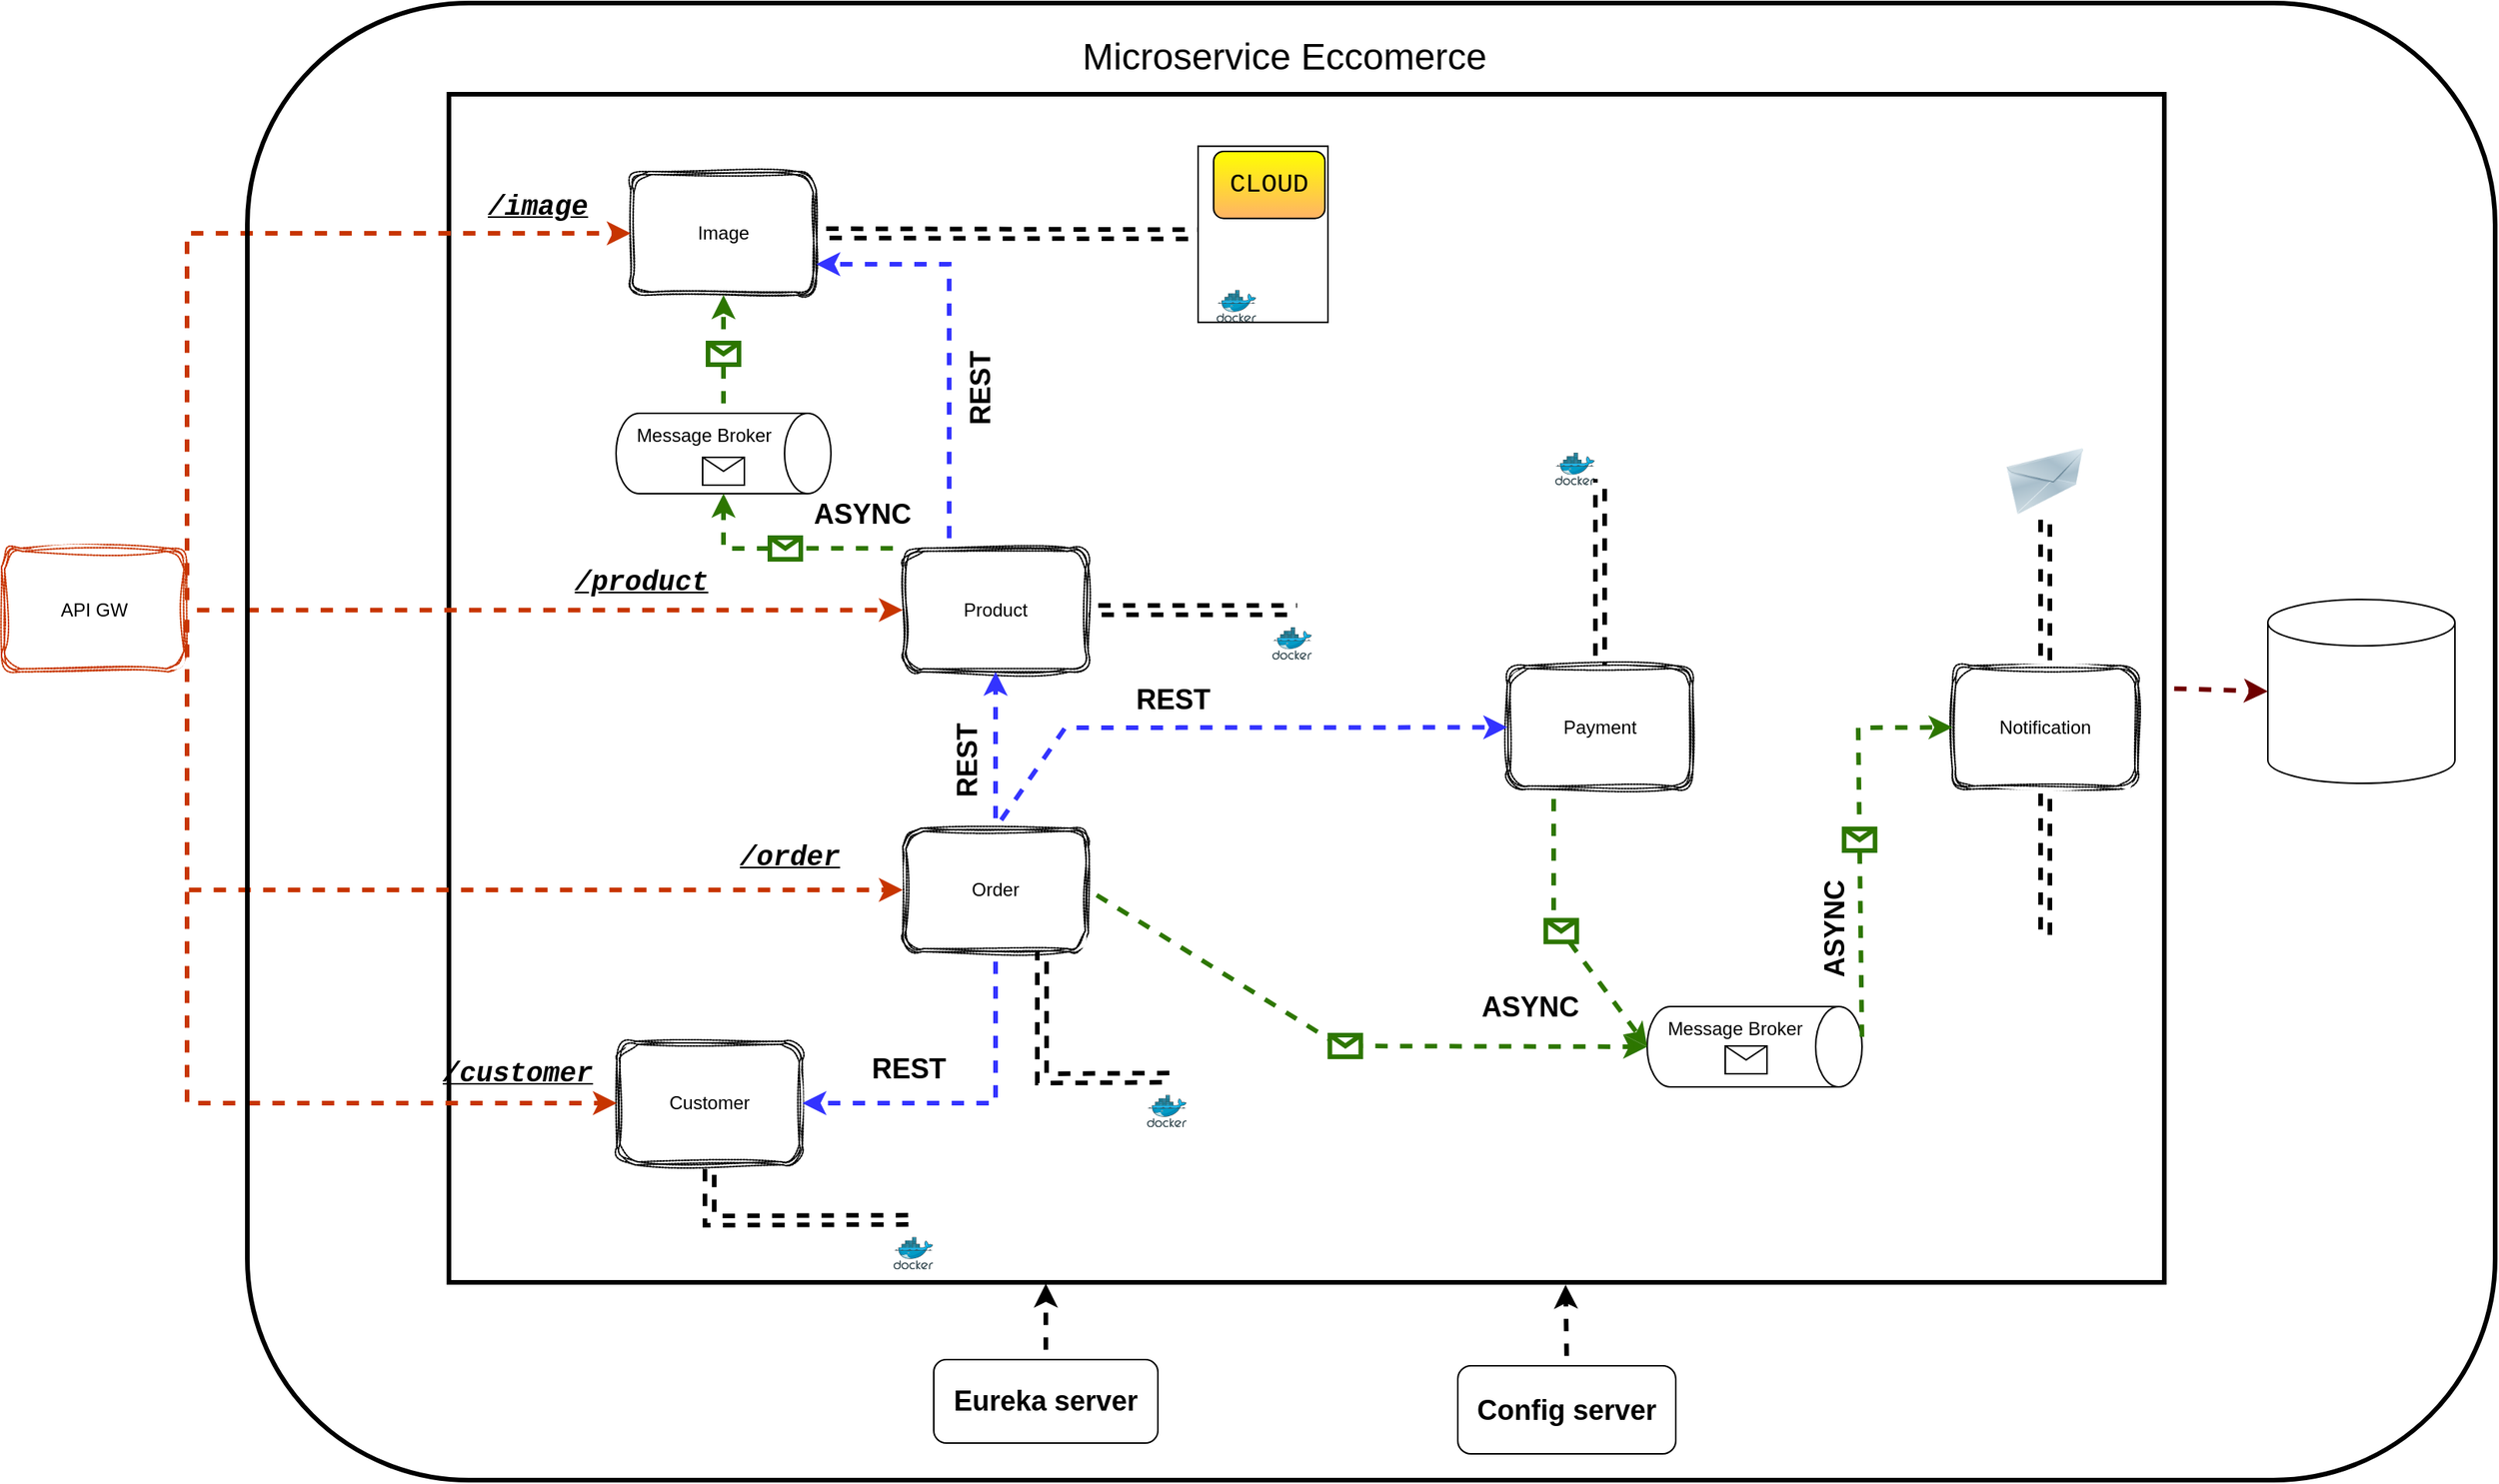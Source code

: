 <mxfile version="26.0.16">
  <diagram name="Страница — 1" id="UKhEU0GEm0EPO_8jrjUq">
    <mxGraphModel dx="1588" dy="1048" grid="0" gridSize="10" guides="1" tooltips="1" connect="1" arrows="1" fold="1" page="1" pageScale="1" pageWidth="1920" pageHeight="1200" math="0" shadow="0">
      <root>
        <mxCell id="0" />
        <mxCell id="1" parent="0" />
        <mxCell id="Ig1tpox1NIaQ3p_4JrHx-435" value="" style="image;html=1;image=img/lib/clip_art/networking/Email_128x128.png;sketch=0;fontSize=15;fillColor=none;" vertex="1" parent="1">
          <mxGeometry x="1465" y="434" width="52" height="43" as="geometry" />
        </mxCell>
        <mxCell id="Ig1tpox1NIaQ3p_4JrHx-437" value="" style="shape=image;verticalLabelPosition=bottom;labelBackgroundColor=default;verticalAlign=top;aspect=fixed;imageAspect=0;image=https://www.opc-router.de/wp-content/uploads/2021/03/mongodb_thumbnail.png;" vertex="1" parent="1">
          <mxGeometry x="1463.12" y="752" width="55.76" height="75" as="geometry" />
        </mxCell>
        <mxCell id="Ig1tpox1NIaQ3p_4JrHx-439" value="" style="shape=cylinder3;whiteSpace=wrap;html=1;boundedLbl=1;backgroundOutline=1;size=15;" vertex="1" parent="1">
          <mxGeometry x="1635" y="532" width="121" height="119" as="geometry" />
        </mxCell>
        <mxCell id="Ig1tpox1NIaQ3p_4JrHx-440" value="" style="shape=image;verticalLabelPosition=bottom;labelBackgroundColor=default;verticalAlign=top;aspect=fixed;imageAspect=0;image=https://avatars.githubusercontent.com/u/11860887?s=280&amp;v=4;" vertex="1" parent="1">
          <mxGeometry x="1666" y="570.95" width="63" height="63" as="geometry" />
        </mxCell>
        <mxCell id="Ig1tpox1NIaQ3p_4JrHx-445" value="Config server" style="rounded=1;whiteSpace=wrap;html=1;fontSize=18;fontStyle=1" vertex="1" parent="1">
          <mxGeometry x="1111" y="1028" width="141" height="57" as="geometry" />
        </mxCell>
        <mxCell id="Ig1tpox1NIaQ3p_4JrHx-444" value="Eureka server" style="rounded=1;whiteSpace=wrap;html=1;fontSize=18;fontStyle=1" vertex="1" parent="1">
          <mxGeometry x="772" y="1024" width="145" height="54" as="geometry" />
        </mxCell>
        <mxCell id="Ig1tpox1NIaQ3p_4JrHx-469" value="Microservice Eccomerce" style="text;html=1;align=center;verticalAlign=middle;whiteSpace=wrap;rounded=0;fontSize=24;" vertex="1" parent="1">
          <mxGeometry x="850" y="161" width="298" height="40" as="geometry" />
        </mxCell>
        <mxCell id="Ig1tpox1NIaQ3p_4JrHx-471" style="edgeStyle=orthogonalEdgeStyle;rounded=0;orthogonalLoop=1;jettySize=auto;html=1;exitX=0.5;exitY=1;exitDx=0;exitDy=0;" edge="1" parent="1" source="Ig1tpox1NIaQ3p_4JrHx-444" target="Ig1tpox1NIaQ3p_4JrHx-444">
          <mxGeometry relative="1" as="geometry" />
        </mxCell>
        <mxCell id="Ig1tpox1NIaQ3p_4JrHx-552" value="" style="rounded=0;whiteSpace=wrap;html=1;fillColor=none;strokeWidth=3;" vertex="1" parent="1">
          <mxGeometry x="458.38" y="205" width="1109.62" height="769" as="geometry" />
        </mxCell>
        <mxCell id="Ig1tpox1NIaQ3p_4JrHx-671" value="" style="shape=image;verticalLabelPosition=bottom;labelBackgroundColor=default;verticalAlign=top;aspect=fixed;imageAspect=0;image=https://images.ctfassets.net/gt6dp23g0g38/5DqlQtFKecFlkqQ8YGDT2p/aa945b648f44dd872e9a1b89f7d203ef/springboot.png;" vertex="1" parent="1">
          <mxGeometry x="756.06" y="508.8" width="30" height="26.95" as="geometry" />
        </mxCell>
        <mxCell id="Ig1tpox1NIaQ3p_4JrHx-692" value="" style="endArrow=classic;html=1;rounded=0;entryX=0;entryY=0.5;entryDx=0;entryDy=0;entryPerimeter=0;strokeColor=#6F0000;strokeWidth=3;align=center;verticalAlign=middle;fontFamily=Helvetica;fontSize=11;fontColor=default;labelBackgroundColor=default;flowAnimation=1;fillColor=#a20025;exitX=1;exitY=0.5;exitDx=0;exitDy=0;" edge="1" parent="1" source="Ig1tpox1NIaQ3p_4JrHx-552" target="Ig1tpox1NIaQ3p_4JrHx-439">
          <mxGeometry width="50" height="50" relative="1" as="geometry">
            <mxPoint x="1697" y="595.25" as="sourcePoint" />
            <mxPoint x="1554" y="408" as="targetPoint" />
          </mxGeometry>
        </mxCell>
        <mxCell id="Ig1tpox1NIaQ3p_4JrHx-714" value="Image" style="shape=ext;double=1;rounded=1;whiteSpace=wrap;html=1;dashed=1;dashPattern=1 1;glass=0;sketch=1;curveFitting=1;jiggle=2;" vertex="1" parent="1">
          <mxGeometry x="576" y="255" width="120" height="80" as="geometry" />
        </mxCell>
        <mxCell id="Ig1tpox1NIaQ3p_4JrHx-715" value="Product" style="shape=ext;double=1;rounded=1;whiteSpace=wrap;html=1;dashed=1;dashPattern=1 1;glass=0;sketch=1;curveFitting=1;jiggle=2;gradientColor=none;fillColor=none;" vertex="1" parent="1">
          <mxGeometry x="752" y="498.82" width="120" height="80" as="geometry" />
        </mxCell>
        <mxCell id="Ig1tpox1NIaQ3p_4JrHx-717" value="Order" style="shape=ext;double=1;rounded=1;whiteSpace=wrap;html=1;dashed=1;dashPattern=1 1;glass=0;sketch=1;curveFitting=1;jiggle=2;" vertex="1" parent="1">
          <mxGeometry x="752" y="680" width="120" height="80" as="geometry" />
        </mxCell>
        <mxCell id="Ig1tpox1NIaQ3p_4JrHx-718" value="Customer" style="shape=ext;double=1;rounded=1;whiteSpace=wrap;html=1;dashed=1;dashPattern=1 1;glass=0;sketch=1;curveFitting=1;jiggle=2;" vertex="1" parent="1">
          <mxGeometry x="567" y="818" width="120" height="80" as="geometry" />
        </mxCell>
        <mxCell id="Ig1tpox1NIaQ3p_4JrHx-719" value="Payment" style="shape=ext;double=1;rounded=1;whiteSpace=wrap;html=1;dashed=1;dashPattern=1 1;glass=0;sketch=1;curveFitting=1;jiggle=2;" vertex="1" parent="1">
          <mxGeometry x="1143" y="574.75" width="120" height="80" as="geometry" />
        </mxCell>
        <mxCell id="Ig1tpox1NIaQ3p_4JrHx-720" value="Notification" style="shape=ext;double=1;rounded=1;whiteSpace=wrap;html=1;dashed=1;dashPattern=1 1;glass=0;sketch=1;curveFitting=1;jiggle=2;" vertex="1" parent="1">
          <mxGeometry x="1431" y="574.75" width="120" height="80" as="geometry" />
        </mxCell>
        <mxCell id="Ig1tpox1NIaQ3p_4JrHx-723" value="Message Broker" style="shape=cylinder3;whiteSpace=wrap;html=1;boundedLbl=1;backgroundOutline=1;size=15;rotation=90;horizontal=0;verticalAlign=top;" vertex="1" parent="1">
          <mxGeometry x="610" y="368" width="52" height="139" as="geometry" />
        </mxCell>
        <mxCell id="Ig1tpox1NIaQ3p_4JrHx-745" value="" style="group" vertex="1" connectable="0" parent="1">
          <mxGeometry x="955" y="295" width="72" height="57.65" as="geometry" />
        </mxCell>
        <mxCell id="Ig1tpox1NIaQ3p_4JrHx-746" value="" style="shape=image;verticalLabelPosition=bottom;labelBackgroundColor=default;verticalAlign=top;aspect=fixed;imageAspect=0;image=https://upload.wikimedia.org/wikipedia/commons/thumb/b/ba/Database-postgres.svg/1448px-Database-postgres.svg.png;container=0;" vertex="1" parent="Ig1tpox1NIaQ3p_4JrHx-745">
          <mxGeometry x="15.997" width="36.123" height="51.041" as="geometry" />
        </mxCell>
        <mxCell id="Ig1tpox1NIaQ3p_4JrHx-747" value="" style="sketch=0;aspect=fixed;html=1;points=[];align=center;image;fontSize=12;image=img/lib/mscae/Docker.svg;fillColor=none;container=0;" vertex="1" parent="Ig1tpox1NIaQ3p_4JrHx-745">
          <mxGeometry y="36.68" width="25.572" height="20.969" as="geometry" />
        </mxCell>
        <mxCell id="Ig1tpox1NIaQ3p_4JrHx-823" value="" style="rounded=0;whiteSpace=wrap;html=1;fillColor=none;" vertex="1" parent="Ig1tpox1NIaQ3p_4JrHx-745">
          <mxGeometry x="-12" y="-56.35" width="84" height="114" as="geometry" />
        </mxCell>
        <mxCell id="Ig1tpox1NIaQ3p_4JrHx-787" value="CLOUD" style="rounded=1;whiteSpace=wrap;html=1;fontSize=17;fontFamily=Courier New;fillStyle=dashed;fillColor=#FFFF00;gradientColor=#FFB366;" vertex="1" parent="Ig1tpox1NIaQ3p_4JrHx-745">
          <mxGeometry x="-1.94" y="-53" width="72" height="43.35" as="geometry" />
        </mxCell>
        <mxCell id="Ig1tpox1NIaQ3p_4JrHx-751" value="" style="group" vertex="1" connectable="0" parent="1">
          <mxGeometry x="1174" y="400.35" width="50.12" height="57.649" as="geometry" />
        </mxCell>
        <mxCell id="Ig1tpox1NIaQ3p_4JrHx-752" value="" style="shape=image;verticalLabelPosition=bottom;labelBackgroundColor=default;verticalAlign=top;aspect=fixed;imageAspect=0;image=https://upload.wikimedia.org/wikipedia/commons/thumb/b/ba/Database-postgres.svg/1448px-Database-postgres.svg.png;container=0;" vertex="1" parent="Ig1tpox1NIaQ3p_4JrHx-751">
          <mxGeometry x="15.997" width="36.123" height="51.041" as="geometry" />
        </mxCell>
        <mxCell id="Ig1tpox1NIaQ3p_4JrHx-753" value="" style="sketch=0;aspect=fixed;html=1;points=[];align=center;image;fontSize=12;image=img/lib/mscae/Docker.svg;fillColor=none;container=0;" vertex="1" parent="Ig1tpox1NIaQ3p_4JrHx-751">
          <mxGeometry y="36.68" width="25.572" height="20.969" as="geometry" />
        </mxCell>
        <mxCell id="Ig1tpox1NIaQ3p_4JrHx-763" value="API GW" style="shape=ext;double=1;rounded=1;whiteSpace=wrap;html=1;dashed=1;dashPattern=1 1;glass=0;sketch=1;curveFitting=1;jiggle=2;strokeColor=#C73500;" vertex="1" parent="1">
          <mxGeometry x="169" y="498.82" width="120" height="80" as="geometry" />
        </mxCell>
        <mxCell id="Ig1tpox1NIaQ3p_4JrHx-773" value="" style="shape=image;verticalLabelPosition=bottom;labelBackgroundColor=default;verticalAlign=top;aspect=fixed;imageAspect=0;image=https://images.ctfassets.net/gt6dp23g0g38/5DqlQtFKecFlkqQ8YGDT2p/aa945b648f44dd872e9a1b89f7d203ef/springboot.png;" vertex="1" parent="1">
          <mxGeometry x="576" y="256.35" width="30" height="26.95" as="geometry" />
        </mxCell>
        <mxCell id="Ig1tpox1NIaQ3p_4JrHx-774" value="" style="shape=image;verticalLabelPosition=bottom;labelBackgroundColor=default;verticalAlign=top;aspect=fixed;imageAspect=0;image=https://images.ctfassets.net/gt6dp23g0g38/5DqlQtFKecFlkqQ8YGDT2p/aa945b648f44dd872e9a1b89f7d203ef/springboot.png;" vertex="1" parent="1">
          <mxGeometry x="756.06" y="687" width="30" height="26.95" as="geometry" />
        </mxCell>
        <mxCell id="Ig1tpox1NIaQ3p_4JrHx-776" value="" style="shape=image;verticalLabelPosition=bottom;labelBackgroundColor=default;verticalAlign=top;aspect=fixed;imageAspect=0;image=https://images.ctfassets.net/gt6dp23g0g38/5DqlQtFKecFlkqQ8YGDT2p/aa945b648f44dd872e9a1b89f7d203ef/springboot.png;" vertex="1" parent="1">
          <mxGeometry x="572" y="827" width="30" height="26.95" as="geometry" />
        </mxCell>
        <mxCell id="Ig1tpox1NIaQ3p_4JrHx-782" value="" style="shape=image;verticalLabelPosition=bottom;labelBackgroundColor=default;verticalAlign=top;aspect=fixed;imageAspect=0;image=https://static-00.iconduck.com/assets.00/kafka-icon-2048x935-cvu4503l.png;imageBorder=none;perimeterSpacing=0;" vertex="1" parent="1">
          <mxGeometry x="542" y="429" width="77.75" height="35.5" as="geometry" />
        </mxCell>
        <mxCell id="Ig1tpox1NIaQ3p_4JrHx-786" value="" style="shape=message;html=1;html=1;outlineConnect=0;labelPosition=center;verticalLabelPosition=bottom;align=center;verticalAlign=top;container=0;" vertex="1" parent="1">
          <mxGeometry x="622.5" y="440" width="27" height="18" as="geometry" />
        </mxCell>
        <mxCell id="Ig1tpox1NIaQ3p_4JrHx-799" value="/product" style="text;html=1;align=center;verticalAlign=middle;whiteSpace=wrap;rounded=0;fontSize=18;fontStyle=7;fontFamily=Courier New;" vertex="1" parent="1">
          <mxGeometry x="535" y="505.75" width="96" height="30" as="geometry" />
        </mxCell>
        <mxCell id="Ig1tpox1NIaQ3p_4JrHx-803" value="/order" style="text;html=1;align=center;verticalAlign=middle;whiteSpace=wrap;rounded=0;fontSize=18;fontStyle=7;fontFamily=Courier New;" vertex="1" parent="1">
          <mxGeometry x="631" y="683.95" width="96" height="30" as="geometry" />
        </mxCell>
        <mxCell id="Ig1tpox1NIaQ3p_4JrHx-804" value="/customer" style="text;html=1;align=center;verticalAlign=middle;whiteSpace=wrap;rounded=0;fontSize=18;fontStyle=7;fontFamily=Courier New;" vertex="1" parent="1">
          <mxGeometry x="455" y="823.95" width="96" height="30" as="geometry" />
        </mxCell>
        <mxCell id="Ig1tpox1NIaQ3p_4JrHx-810" value="/image" style="text;html=1;align=center;verticalAlign=middle;whiteSpace=wrap;rounded=0;fontSize=18;fontStyle=7;fontFamily=Courier New;" vertex="1" parent="1">
          <mxGeometry x="468" y="263" width="96" height="30" as="geometry" />
        </mxCell>
        <mxCell id="Ig1tpox1NIaQ3p_4JrHx-817" value="" style="endArrow=classic;html=1;rounded=0;entryX=1;entryY=0.75;entryDx=0;entryDy=0;exitX=0.25;exitY=0;exitDx=0;exitDy=0;pointerEvents=0;strokeColor=#3333FF;strokeWidth=3;align=center;verticalAlign=top;fontFamily=Helvetica;fontSize=12;fontColor=default;labelBackgroundColor=default;flowAnimation=1;fillColor=none;gradientColor=none;" edge="1" parent="1" source="Ig1tpox1NIaQ3p_4JrHx-715" target="Ig1tpox1NIaQ3p_4JrHx-714">
          <mxGeometry width="50" height="50" relative="1" as="geometry">
            <mxPoint x="798" y="456" as="sourcePoint" />
            <mxPoint x="888" y="535" as="targetPoint" />
            <Array as="points">
              <mxPoint x="782" y="315" />
            </Array>
          </mxGeometry>
        </mxCell>
        <mxCell id="Ig1tpox1NIaQ3p_4JrHx-827" value="" style="endArrow=classic;html=1;rounded=0;entryX=0.5;entryY=1;entryDx=0;entryDy=0;exitX=0;exitY=0.5;exitDx=0;exitDy=0;exitPerimeter=0;strokeColor=#2D7600;strokeWidth=3;align=center;verticalAlign=middle;fontFamily=Helvetica;fontSize=11;fontColor=default;labelBackgroundColor=default;flowAnimation=1;" edge="1" parent="1" source="Ig1tpox1NIaQ3p_4JrHx-723" target="Ig1tpox1NIaQ3p_4JrHx-714">
          <mxGeometry relative="1" as="geometry">
            <mxPoint x="640" y="396" as="sourcePoint" />
            <mxPoint x="714" y="519" as="targetPoint" />
          </mxGeometry>
        </mxCell>
        <mxCell id="Ig1tpox1NIaQ3p_4JrHx-828" value="" style="shape=message;html=1;outlineConnect=0;rounded=0;strokeColor=#2D7600;strokeWidth=3;align=center;verticalAlign=middle;fontFamily=Helvetica;fontSize=11;fontColor=default;labelBackgroundColor=default;" vertex="1" parent="Ig1tpox1NIaQ3p_4JrHx-827">
          <mxGeometry width="20" height="14" relative="1" as="geometry">
            <mxPoint x="-10" y="-7" as="offset" />
          </mxGeometry>
        </mxCell>
        <mxCell id="Ig1tpox1NIaQ3p_4JrHx-829" value="" style="endArrow=classic;html=1;rounded=0;entryX=1;entryY=0.5;entryDx=0;entryDy=0;exitX=0.5;exitY=1;exitDx=0;exitDy=0;pointerEvents=0;strokeColor=#3333FF;strokeWidth=3;align=center;verticalAlign=top;fontFamily=Helvetica;fontSize=12;fontColor=default;labelBackgroundColor=default;flowAnimation=1;fillColor=none;gradientColor=none;" edge="1" parent="1" source="Ig1tpox1NIaQ3p_4JrHx-717" target="Ig1tpox1NIaQ3p_4JrHx-718">
          <mxGeometry width="50" height="50" relative="1" as="geometry">
            <mxPoint x="885" y="822" as="sourcePoint" />
            <mxPoint x="977" y="684" as="targetPoint" />
            <Array as="points">
              <mxPoint x="812" y="858" />
            </Array>
          </mxGeometry>
        </mxCell>
        <mxCell id="Ig1tpox1NIaQ3p_4JrHx-830" value="" style="endArrow=classic;html=1;rounded=0;entryX=0.5;entryY=1;entryDx=0;entryDy=0;exitX=0.5;exitY=0;exitDx=0;exitDy=0;pointerEvents=0;strokeColor=#3333FF;strokeWidth=3;align=center;verticalAlign=top;fontFamily=Helvetica;fontSize=12;fontColor=default;labelBackgroundColor=default;flowAnimation=1;fillColor=none;gradientColor=none;" edge="1" parent="1" source="Ig1tpox1NIaQ3p_4JrHx-717" target="Ig1tpox1NIaQ3p_4JrHx-715">
          <mxGeometry width="50" height="50" relative="1" as="geometry">
            <mxPoint x="927" y="734" as="sourcePoint" />
            <mxPoint x="977" y="684" as="targetPoint" />
          </mxGeometry>
        </mxCell>
        <mxCell id="Ig1tpox1NIaQ3p_4JrHx-831" value="" style="endArrow=classic;html=1;rounded=0;entryX=0;entryY=0.5;entryDx=0;entryDy=0;exitX=0.5;exitY=0;exitDx=0;exitDy=0;pointerEvents=0;strokeColor=#3333FF;strokeWidth=3;align=center;verticalAlign=top;fontFamily=Helvetica;fontSize=12;fontColor=default;labelBackgroundColor=default;flowAnimation=1;fillColor=none;gradientColor=none;" edge="1" parent="1" source="Ig1tpox1NIaQ3p_4JrHx-717" target="Ig1tpox1NIaQ3p_4JrHx-719">
          <mxGeometry width="50" height="50" relative="1" as="geometry">
            <mxPoint x="929" y="708" as="sourcePoint" />
            <mxPoint x="979" y="658" as="targetPoint" />
            <Array as="points">
              <mxPoint x="857" y="615" />
            </Array>
          </mxGeometry>
        </mxCell>
        <mxCell id="Ig1tpox1NIaQ3p_4JrHx-832" value="" style="endArrow=classic;html=1;rounded=0;entryX=0;entryY=0.5;entryDx=0;entryDy=0;exitX=1;exitY=0.5;exitDx=0;exitDy=0;strokeColor=default;strokeWidth=3;align=center;verticalAlign=middle;fontFamily=Helvetica;fontSize=11;fontColor=default;labelBackgroundColor=default;flowAnimation=1;shape=link;" edge="1" parent="1" source="Ig1tpox1NIaQ3p_4JrHx-714" target="Ig1tpox1NIaQ3p_4JrHx-823">
          <mxGeometry width="50" height="50" relative="1" as="geometry">
            <mxPoint x="933" y="667" as="sourcePoint" />
            <mxPoint x="983" y="617" as="targetPoint" />
          </mxGeometry>
        </mxCell>
        <mxCell id="Ig1tpox1NIaQ3p_4JrHx-834" value="" style="group" vertex="1" connectable="0" parent="1">
          <mxGeometry x="991" y="513.3" width="50.12" height="57.649" as="geometry" />
        </mxCell>
        <mxCell id="Ig1tpox1NIaQ3p_4JrHx-835" value="" style="shape=image;verticalLabelPosition=bottom;labelBackgroundColor=default;verticalAlign=top;aspect=fixed;imageAspect=0;image=https://upload.wikimedia.org/wikipedia/commons/thumb/b/ba/Database-postgres.svg/1448px-Database-postgres.svg.png;container=0;" vertex="1" parent="Ig1tpox1NIaQ3p_4JrHx-834">
          <mxGeometry x="15.997" width="36.123" height="51.041" as="geometry" />
        </mxCell>
        <mxCell id="Ig1tpox1NIaQ3p_4JrHx-836" value="" style="sketch=0;aspect=fixed;html=1;points=[];align=center;image;fontSize=12;image=img/lib/mscae/Docker.svg;fillColor=none;container=0;" vertex="1" parent="Ig1tpox1NIaQ3p_4JrHx-834">
          <mxGeometry y="36.68" width="25.572" height="20.969" as="geometry" />
        </mxCell>
        <mxCell id="Ig1tpox1NIaQ3p_4JrHx-837" value="" style="group" vertex="1" connectable="0" parent="1">
          <mxGeometry x="746" y="908" width="50.12" height="57.649" as="geometry" />
        </mxCell>
        <mxCell id="Ig1tpox1NIaQ3p_4JrHx-838" value="" style="shape=image;verticalLabelPosition=bottom;labelBackgroundColor=default;verticalAlign=top;aspect=fixed;imageAspect=0;image=https://upload.wikimedia.org/wikipedia/commons/thumb/b/ba/Database-postgres.svg/1448px-Database-postgres.svg.png;container=0;" vertex="1" parent="Ig1tpox1NIaQ3p_4JrHx-837">
          <mxGeometry x="15.997" width="36.123" height="51.041" as="geometry" />
        </mxCell>
        <mxCell id="Ig1tpox1NIaQ3p_4JrHx-839" value="" style="sketch=0;aspect=fixed;html=1;points=[];align=center;image;fontSize=12;image=img/lib/mscae/Docker.svg;fillColor=none;container=0;" vertex="1" parent="Ig1tpox1NIaQ3p_4JrHx-837">
          <mxGeometry y="36.68" width="25.572" height="20.969" as="geometry" />
        </mxCell>
        <mxCell id="Ig1tpox1NIaQ3p_4JrHx-840" value="" style="group" vertex="1" connectable="0" parent="1">
          <mxGeometry x="910" y="816" width="50.12" height="57.649" as="geometry" />
        </mxCell>
        <mxCell id="Ig1tpox1NIaQ3p_4JrHx-841" value="" style="shape=image;verticalLabelPosition=bottom;labelBackgroundColor=default;verticalAlign=top;aspect=fixed;imageAspect=0;image=https://upload.wikimedia.org/wikipedia/commons/thumb/b/ba/Database-postgres.svg/1448px-Database-postgres.svg.png;container=0;" vertex="1" parent="Ig1tpox1NIaQ3p_4JrHx-840">
          <mxGeometry x="15.997" width="36.123" height="51.041" as="geometry" />
        </mxCell>
        <mxCell id="Ig1tpox1NIaQ3p_4JrHx-842" value="" style="sketch=0;aspect=fixed;html=1;points=[];align=center;image;fontSize=12;image=img/lib/mscae/Docker.svg;fillColor=none;container=0;" vertex="1" parent="Ig1tpox1NIaQ3p_4JrHx-840">
          <mxGeometry y="36.68" width="25.572" height="20.969" as="geometry" />
        </mxCell>
        <mxCell id="Ig1tpox1NIaQ3p_4JrHx-843" value="" style="endArrow=classic;html=1;rounded=0;exitX=0.75;exitY=1;exitDx=0;exitDy=0;entryX=0;entryY=0.5;entryDx=0;entryDy=0;strokeColor=default;strokeWidth=3;align=center;verticalAlign=middle;fontFamily=Helvetica;fontSize=11;fontColor=default;labelBackgroundColor=default;flowAnimation=1;shape=link;" edge="1" parent="1" source="Ig1tpox1NIaQ3p_4JrHx-717" target="Ig1tpox1NIaQ3p_4JrHx-841">
          <mxGeometry width="50" height="50" relative="1" as="geometry">
            <mxPoint x="713" y="962" as="sourcePoint" />
            <mxPoint x="763" y="912" as="targetPoint" />
            <Array as="points">
              <mxPoint x="842" y="842" />
            </Array>
          </mxGeometry>
        </mxCell>
        <mxCell id="Ig1tpox1NIaQ3p_4JrHx-844" value="" style="endArrow=classic;html=1;rounded=0;entryX=0;entryY=0.5;entryDx=0;entryDy=0;exitX=1;exitY=0.5;exitDx=0;exitDy=0;strokeColor=default;strokeWidth=3;align=center;verticalAlign=middle;fontFamily=Helvetica;fontSize=11;fontColor=default;labelBackgroundColor=default;flowAnimation=1;shape=link;" edge="1" parent="1" source="Ig1tpox1NIaQ3p_4JrHx-715" target="Ig1tpox1NIaQ3p_4JrHx-835">
          <mxGeometry width="50" height="50" relative="1" as="geometry">
            <mxPoint x="893" y="705" as="sourcePoint" />
            <mxPoint x="943" y="655" as="targetPoint" />
          </mxGeometry>
        </mxCell>
        <mxCell id="Ig1tpox1NIaQ3p_4JrHx-845" value="Message Broker" style="shape=cylinder3;whiteSpace=wrap;html=1;boundedLbl=1;backgroundOutline=1;size=15;rotation=90;horizontal=0;verticalAlign=top;" vertex="1" parent="1">
          <mxGeometry x="1277" y="752" width="52" height="139" as="geometry" />
        </mxCell>
        <mxCell id="Ig1tpox1NIaQ3p_4JrHx-850" value="" style="endArrow=classic;html=1;rounded=0;exitX=0.5;exitY=0;exitDx=0;exitDy=0;strokeColor=default;strokeWidth=3;align=center;verticalAlign=middle;fontFamily=Helvetica;fontSize=11;fontColor=default;labelBackgroundColor=default;flowAnimation=1;shape=link;" edge="1" parent="1" source="Ig1tpox1NIaQ3p_4JrHx-719">
          <mxGeometry width="50" height="50" relative="1" as="geometry">
            <mxPoint x="1093" y="719" as="sourcePoint" />
            <mxPoint x="1203" y="454" as="targetPoint" />
          </mxGeometry>
        </mxCell>
        <mxCell id="Ig1tpox1NIaQ3p_4JrHx-851" value="" style="endArrow=classic;html=1;rounded=0;exitX=0.5;exitY=1;exitDx=0;exitDy=0;entryX=0;entryY=0.5;entryDx=0;entryDy=0;shape=link;strokeColor=default;strokeWidth=3;align=center;verticalAlign=middle;fontFamily=Helvetica;fontSize=11;fontColor=default;labelBackgroundColor=default;flowAnimation=1;" edge="1" parent="1" source="Ig1tpox1NIaQ3p_4JrHx-718" target="Ig1tpox1NIaQ3p_4JrHx-838">
          <mxGeometry width="50" height="50" relative="1" as="geometry">
            <mxPoint x="1055" y="885" as="sourcePoint" />
            <mxPoint x="1105" y="835" as="targetPoint" />
            <Array as="points">
              <mxPoint x="627" y="934" />
            </Array>
          </mxGeometry>
        </mxCell>
        <mxCell id="Ig1tpox1NIaQ3p_4JrHx-852" value="" style="endArrow=classic;html=1;rounded=0;entryX=0.5;entryY=1;entryDx=0;entryDy=0;exitX=0.5;exitY=0;exitDx=0;exitDy=0;strokeColor=default;strokeWidth=3;align=center;verticalAlign=middle;fontFamily=Helvetica;fontSize=11;fontColor=default;labelBackgroundColor=default;flowAnimation=1;shape=link;" edge="1" parent="1" source="Ig1tpox1NIaQ3p_4JrHx-720" target="Ig1tpox1NIaQ3p_4JrHx-435">
          <mxGeometry width="50" height="50" relative="1" as="geometry">
            <mxPoint x="1100" y="676" as="sourcePoint" />
            <mxPoint x="1150" y="626" as="targetPoint" />
          </mxGeometry>
        </mxCell>
        <mxCell id="Ig1tpox1NIaQ3p_4JrHx-853" value="" style="endArrow=classic;html=1;rounded=0;entryX=0.5;entryY=0;entryDx=0;entryDy=0;exitX=0.5;exitY=1;exitDx=0;exitDy=0;strokeColor=default;strokeWidth=3;align=center;verticalAlign=middle;fontFamily=Helvetica;fontSize=11;fontColor=default;labelBackgroundColor=default;flowAnimation=1;shape=link;" edge="1" parent="1" source="Ig1tpox1NIaQ3p_4JrHx-720" target="Ig1tpox1NIaQ3p_4JrHx-437">
          <mxGeometry width="50" height="50" relative="1" as="geometry">
            <mxPoint x="1100" y="676" as="sourcePoint" />
            <mxPoint x="1150" y="626" as="targetPoint" />
          </mxGeometry>
        </mxCell>
        <mxCell id="Ig1tpox1NIaQ3p_4JrHx-854" value="" style="shape=image;verticalLabelPosition=bottom;labelBackgroundColor=default;verticalAlign=top;aspect=fixed;imageAspect=0;image=https://static-00.iconduck.com/assets.00/kafka-icon-2048x935-cvu4503l.png;imageBorder=none;perimeterSpacing=0;" vertex="1" parent="1">
          <mxGeometry x="1263" y="849" width="77.75" height="35.5" as="geometry" />
        </mxCell>
        <mxCell id="Ig1tpox1NIaQ3p_4JrHx-855" value="" style="shape=message;html=1;html=1;outlineConnect=0;labelPosition=center;verticalLabelPosition=bottom;align=center;verticalAlign=top;container=0;" vertex="1" parent="1">
          <mxGeometry x="1284" y="821" width="27" height="18" as="geometry" />
        </mxCell>
        <mxCell id="Ig1tpox1NIaQ3p_4JrHx-859" value="" style="endArrow=classic;html=1;rounded=0;exitX=1;exitY=0.5;exitDx=0;exitDy=0;entryX=0.5;entryY=1;entryDx=0;entryDy=0;entryPerimeter=0;strokeColor=#2D7600;strokeWidth=3;align=center;verticalAlign=middle;fontFamily=Helvetica;fontSize=11;fontColor=default;labelBackgroundColor=default;flowAnimation=1;" edge="1" parent="1" source="Ig1tpox1NIaQ3p_4JrHx-717" target="Ig1tpox1NIaQ3p_4JrHx-845">
          <mxGeometry relative="1" as="geometry">
            <mxPoint x="1020" y="838" as="sourcePoint" />
            <mxPoint x="1120" y="838" as="targetPoint" />
            <Array as="points">
              <mxPoint x="1035" y="821" />
            </Array>
          </mxGeometry>
        </mxCell>
        <mxCell id="Ig1tpox1NIaQ3p_4JrHx-860" value="" style="shape=message;html=1;outlineConnect=0;rounded=0;strokeColor=#2D7600;strokeWidth=3;align=center;verticalAlign=middle;fontFamily=Helvetica;fontSize=11;fontColor=default;labelBackgroundColor=default;" vertex="1" parent="Ig1tpox1NIaQ3p_4JrHx-859">
          <mxGeometry width="20" height="14" relative="1" as="geometry">
            <mxPoint x="-10" y="-7" as="offset" />
          </mxGeometry>
        </mxCell>
        <mxCell id="Ig1tpox1NIaQ3p_4JrHx-865" value="" style="endArrow=classic;html=1;rounded=0;exitX=0.25;exitY=1;exitDx=0;exitDy=0;entryX=0.5;entryY=1;entryDx=0;entryDy=0;entryPerimeter=0;strokeColor=#2D7600;strokeWidth=3;flowAnimation=1;align=center;verticalAlign=middle;fontFamily=Helvetica;fontSize=11;fontColor=default;labelBackgroundColor=default;" edge="1" parent="1" source="Ig1tpox1NIaQ3p_4JrHx-719" target="Ig1tpox1NIaQ3p_4JrHx-845">
          <mxGeometry relative="1" as="geometry">
            <mxPoint x="1155" y="740" as="sourcePoint" />
            <mxPoint x="1255" y="740" as="targetPoint" />
            <Array as="points">
              <mxPoint x="1173" y="740" />
            </Array>
          </mxGeometry>
        </mxCell>
        <mxCell id="Ig1tpox1NIaQ3p_4JrHx-866" value="" style="shape=message;html=1;outlineConnect=0;rounded=0;strokeColor=#2D7600;strokeWidth=3;align=center;verticalAlign=middle;fontFamily=Helvetica;fontSize=11;fontColor=default;labelBackgroundColor=default;" vertex="1" parent="Ig1tpox1NIaQ3p_4JrHx-865">
          <mxGeometry width="20" height="14" relative="1" as="geometry">
            <mxPoint x="-10" y="-7" as="offset" />
          </mxGeometry>
        </mxCell>
        <mxCell id="Ig1tpox1NIaQ3p_4JrHx-867" value="" style="endArrow=classic;html=1;rounded=0;entryX=0;entryY=0.5;entryDx=0;entryDy=0;exitX=0.5;exitY=0;exitDx=0;exitDy=0;exitPerimeter=0;strokeColor=#2D7600;strokeWidth=3;align=center;verticalAlign=middle;fontFamily=Helvetica;fontSize=11;fontColor=default;labelBackgroundColor=default;flowAnimation=1;" edge="1" parent="1" source="Ig1tpox1NIaQ3p_4JrHx-845" target="Ig1tpox1NIaQ3p_4JrHx-720">
          <mxGeometry relative="1" as="geometry">
            <mxPoint x="1154" y="783" as="sourcePoint" />
            <mxPoint x="1254" y="783" as="targetPoint" />
            <Array as="points">
              <mxPoint x="1370" y="615" />
            </Array>
          </mxGeometry>
        </mxCell>
        <mxCell id="Ig1tpox1NIaQ3p_4JrHx-868" value="" style="shape=message;html=1;outlineConnect=0;rounded=0;strokeColor=#2D7600;strokeWidth=3;align=center;verticalAlign=middle;fontFamily=Helvetica;fontSize=11;fontColor=default;labelBackgroundColor=default;" vertex="1" parent="Ig1tpox1NIaQ3p_4JrHx-867">
          <mxGeometry width="20" height="14" relative="1" as="geometry">
            <mxPoint x="-10" y="-7" as="offset" />
          </mxGeometry>
        </mxCell>
        <mxCell id="Ig1tpox1NIaQ3p_4JrHx-869" value="" style="endArrow=classic;html=1;rounded=0;entryX=0;entryY=0.5;entryDx=0;entryDy=0;exitX=1;exitY=0.5;exitDx=0;exitDy=0;strokeColor=#C73500;strokeWidth=3;align=center;verticalAlign=middle;fontFamily=Helvetica;fontSize=11;fontColor=default;labelBackgroundColor=default;flowAnimation=1;" edge="1" parent="1" source="Ig1tpox1NIaQ3p_4JrHx-763" target="Ig1tpox1NIaQ3p_4JrHx-714">
          <mxGeometry width="50" height="50" relative="1" as="geometry">
            <mxPoint x="629" y="652" as="sourcePoint" />
            <mxPoint x="679" y="602" as="targetPoint" />
            <Array as="points">
              <mxPoint x="289" y="295" />
            </Array>
          </mxGeometry>
        </mxCell>
        <mxCell id="Ig1tpox1NIaQ3p_4JrHx-870" value="" style="endArrow=classic;html=1;rounded=0;entryX=0;entryY=0.5;entryDx=0;entryDy=0;exitX=1;exitY=0.5;exitDx=0;exitDy=0;strokeColor=#C73500;strokeWidth=3;align=center;verticalAlign=middle;fontFamily=Helvetica;fontSize=11;fontColor=default;labelBackgroundColor=default;flowAnimation=1;" edge="1" parent="1" source="Ig1tpox1NIaQ3p_4JrHx-763" target="Ig1tpox1NIaQ3p_4JrHx-715">
          <mxGeometry width="50" height="50" relative="1" as="geometry">
            <mxPoint x="629" y="652" as="sourcePoint" />
            <mxPoint x="679" y="602" as="targetPoint" />
          </mxGeometry>
        </mxCell>
        <mxCell id="Ig1tpox1NIaQ3p_4JrHx-871" value="" style="endArrow=classic;html=1;rounded=0;entryX=1;entryY=0.5;entryDx=0;entryDy=0;entryPerimeter=0;exitX=0;exitY=0;exitDx=0;exitDy=0;strokeColor=#2D7600;strokeWidth=3;align=center;verticalAlign=middle;fontFamily=Helvetica;fontSize=11;fontColor=default;labelBackgroundColor=default;flowAnimation=1;" edge="1" parent="1" source="Ig1tpox1NIaQ3p_4JrHx-715" target="Ig1tpox1NIaQ3p_4JrHx-723">
          <mxGeometry relative="1" as="geometry">
            <mxPoint x="562" y="596" as="sourcePoint" />
            <mxPoint x="662" y="596" as="targetPoint" />
            <Array as="points">
              <mxPoint x="636" y="499" />
            </Array>
          </mxGeometry>
        </mxCell>
        <mxCell id="Ig1tpox1NIaQ3p_4JrHx-872" value="" style="shape=message;html=1;outlineConnect=0;rounded=0;strokeColor=#2D7600;strokeWidth=3;align=center;verticalAlign=middle;fontFamily=Helvetica;fontSize=11;fontColor=default;labelBackgroundColor=default;" vertex="1" parent="Ig1tpox1NIaQ3p_4JrHx-871">
          <mxGeometry width="20" height="14" relative="1" as="geometry">
            <mxPoint x="-10" y="-7" as="offset" />
          </mxGeometry>
        </mxCell>
        <mxCell id="Ig1tpox1NIaQ3p_4JrHx-873" value="" style="endArrow=classic;html=1;rounded=0;entryX=0;entryY=0.5;entryDx=0;entryDy=0;exitX=1;exitY=0.5;exitDx=0;exitDy=0;strokeColor=#C73500;strokeWidth=3;align=center;verticalAlign=middle;fontFamily=Helvetica;fontSize=11;fontColor=default;labelBackgroundColor=default;flowAnimation=1;" edge="1" parent="1" source="Ig1tpox1NIaQ3p_4JrHx-763" target="Ig1tpox1NIaQ3p_4JrHx-717">
          <mxGeometry width="50" height="50" relative="1" as="geometry">
            <mxPoint x="659" y="705" as="sourcePoint" />
            <mxPoint x="709" y="655" as="targetPoint" />
            <Array as="points">
              <mxPoint x="289" y="720" />
            </Array>
          </mxGeometry>
        </mxCell>
        <mxCell id="Ig1tpox1NIaQ3p_4JrHx-874" value="" style="endArrow=classic;html=1;rounded=0;entryX=0;entryY=0.5;entryDx=0;entryDy=0;exitX=1;exitY=0.5;exitDx=0;exitDy=0;strokeColor=#C73500;strokeWidth=3;align=center;verticalAlign=middle;fontFamily=Helvetica;fontSize=11;fontColor=default;labelBackgroundColor=default;flowAnimation=1;" edge="1" parent="1" source="Ig1tpox1NIaQ3p_4JrHx-763" target="Ig1tpox1NIaQ3p_4JrHx-718">
          <mxGeometry width="50" height="50" relative="1" as="geometry">
            <mxPoint x="324" y="564" as="sourcePoint" />
            <mxPoint x="709" y="655" as="targetPoint" />
            <Array as="points">
              <mxPoint x="289" y="858" />
            </Array>
          </mxGeometry>
        </mxCell>
        <mxCell id="Ig1tpox1NIaQ3p_4JrHx-878" value="REST" style="text;html=1;align=center;verticalAlign=middle;whiteSpace=wrap;rounded=0;strokeWidth=1;fontSize=18;spacingTop=0;fontStyle=1" vertex="1" parent="1">
          <mxGeometry x="726.06" y="821" width="60" height="30" as="geometry" />
        </mxCell>
        <mxCell id="Ig1tpox1NIaQ3p_4JrHx-879" value="REST" style="text;html=1;align=center;verticalAlign=middle;whiteSpace=wrap;rounded=0;strokeWidth=1;fontSize=18;spacingTop=0;fontStyle=1" vertex="1" parent="1">
          <mxGeometry x="897" y="582" width="60" height="30" as="geometry" />
        </mxCell>
        <mxCell id="Ig1tpox1NIaQ3p_4JrHx-880" value="REST" style="text;html=1;align=center;verticalAlign=middle;whiteSpace=wrap;rounded=0;strokeWidth=1;fontSize=18;spacingTop=0;fontStyle=1;rotation=-90;" vertex="1" parent="1">
          <mxGeometry x="761" y="621" width="66" height="30" as="geometry" />
        </mxCell>
        <mxCell id="Ig1tpox1NIaQ3p_4JrHx-881" value="REST" style="text;html=1;align=center;verticalAlign=middle;whiteSpace=wrap;rounded=0;strokeWidth=1;fontSize=18;spacingTop=0;fontStyle=1;rotation=-90;" vertex="1" parent="1">
          <mxGeometry x="768" y="380" width="69" height="30" as="geometry" />
        </mxCell>
        <mxCell id="Ig1tpox1NIaQ3p_4JrHx-883" value="ASYNC" style="text;html=1;align=center;verticalAlign=middle;whiteSpace=wrap;rounded=0;fontSize=18;fontStyle=1" vertex="1" parent="1">
          <mxGeometry x="1128" y="781" width="60" height="30" as="geometry" />
        </mxCell>
        <mxCell id="Ig1tpox1NIaQ3p_4JrHx-884" value="ASYNC" style="text;html=1;align=center;verticalAlign=middle;whiteSpace=wrap;rounded=0;fontSize=18;fontStyle=1;rotation=-90;" vertex="1" parent="1">
          <mxGeometry x="1325" y="730" width="60" height="30" as="geometry" />
        </mxCell>
        <mxCell id="Ig1tpox1NIaQ3p_4JrHx-885" value="ASYNC" style="text;html=1;align=center;verticalAlign=middle;whiteSpace=wrap;rounded=0;fontSize=18;fontStyle=1" vertex="1" parent="1">
          <mxGeometry x="696" y="462" width="60" height="30" as="geometry" />
        </mxCell>
        <mxCell id="Ig1tpox1NIaQ3p_4JrHx-886" value="" style="endArrow=classic;html=1;rounded=0;exitX=0.5;exitY=0;exitDx=0;exitDy=0;entryX=0.348;entryY=1.001;entryDx=0;entryDy=0;entryPerimeter=0;strokeColor=default;strokeWidth=3;align=center;verticalAlign=middle;fontFamily=Helvetica;fontSize=11;fontColor=default;labelBackgroundColor=default;flowAnimation=1;" edge="1" parent="1" source="Ig1tpox1NIaQ3p_4JrHx-444" target="Ig1tpox1NIaQ3p_4JrHx-552">
          <mxGeometry width="50" height="50" relative="1" as="geometry">
            <mxPoint x="1062" y="940" as="sourcePoint" />
            <mxPoint x="1112" y="890" as="targetPoint" />
          </mxGeometry>
        </mxCell>
        <mxCell id="Ig1tpox1NIaQ3p_4JrHx-888" value="" style="endArrow=classic;html=1;rounded=0;entryX=0.651;entryY=1.002;entryDx=0;entryDy=0;entryPerimeter=0;exitX=0.5;exitY=0;exitDx=0;exitDy=0;strokeColor=default;strokeWidth=3;align=center;verticalAlign=middle;fontFamily=Helvetica;fontSize=11;fontColor=default;labelBackgroundColor=default;flowAnimation=1;" edge="1" parent="1" source="Ig1tpox1NIaQ3p_4JrHx-445" target="Ig1tpox1NIaQ3p_4JrHx-552">
          <mxGeometry width="50" height="50" relative="1" as="geometry">
            <mxPoint x="1062" y="940" as="sourcePoint" />
            <mxPoint x="1112" y="890" as="targetPoint" />
          </mxGeometry>
        </mxCell>
        <mxCell id="Ig1tpox1NIaQ3p_4JrHx-889" value="" style="rounded=1;whiteSpace=wrap;html=1;fillColor=none;strokeWidth=3;" vertex="1" parent="1">
          <mxGeometry x="328" y="146" width="1454" height="956" as="geometry" />
        </mxCell>
      </root>
    </mxGraphModel>
  </diagram>
</mxfile>
